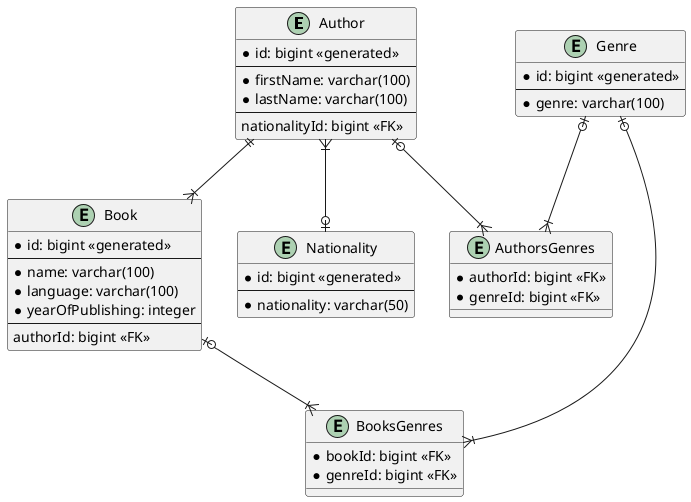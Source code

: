@startuml

entity Author {
    * id: bigint <<generated>>
    --
    * firstName: varchar(100)
    * lastName: varchar(100)
    --
    nationalityId: bigint <<FK>>
}

entity Book {
    * id: bigint <<generated>>
    --
    * name: varchar(100)
    * language: varchar(100)
    * yearOfPublishing: integer
    --
    authorId: bigint <<FK>>
}

entity Genre {
    * id: bigint <<generated>>
    --
    * genre: varchar(100)
}

entity Nationality {
    * id: bigint <<generated>>
    --
    * nationality: varchar(50)
}

entity BooksGenres {
    * bookId: bigint <<FK>>
    * genreId: bigint <<FK>>
}

entity AuthorsGenres {
    * authorId: bigint <<FK>>
    * genreId: bigint <<FK>>
}

Author ||--|{ Book
Author }|--o| Nationality

Book |o--|{ BooksGenres
Genre |o--|{ BooksGenres

Author |o--|{ AuthorsGenres
Genre |o--|{ AuthorsGenres

@end
